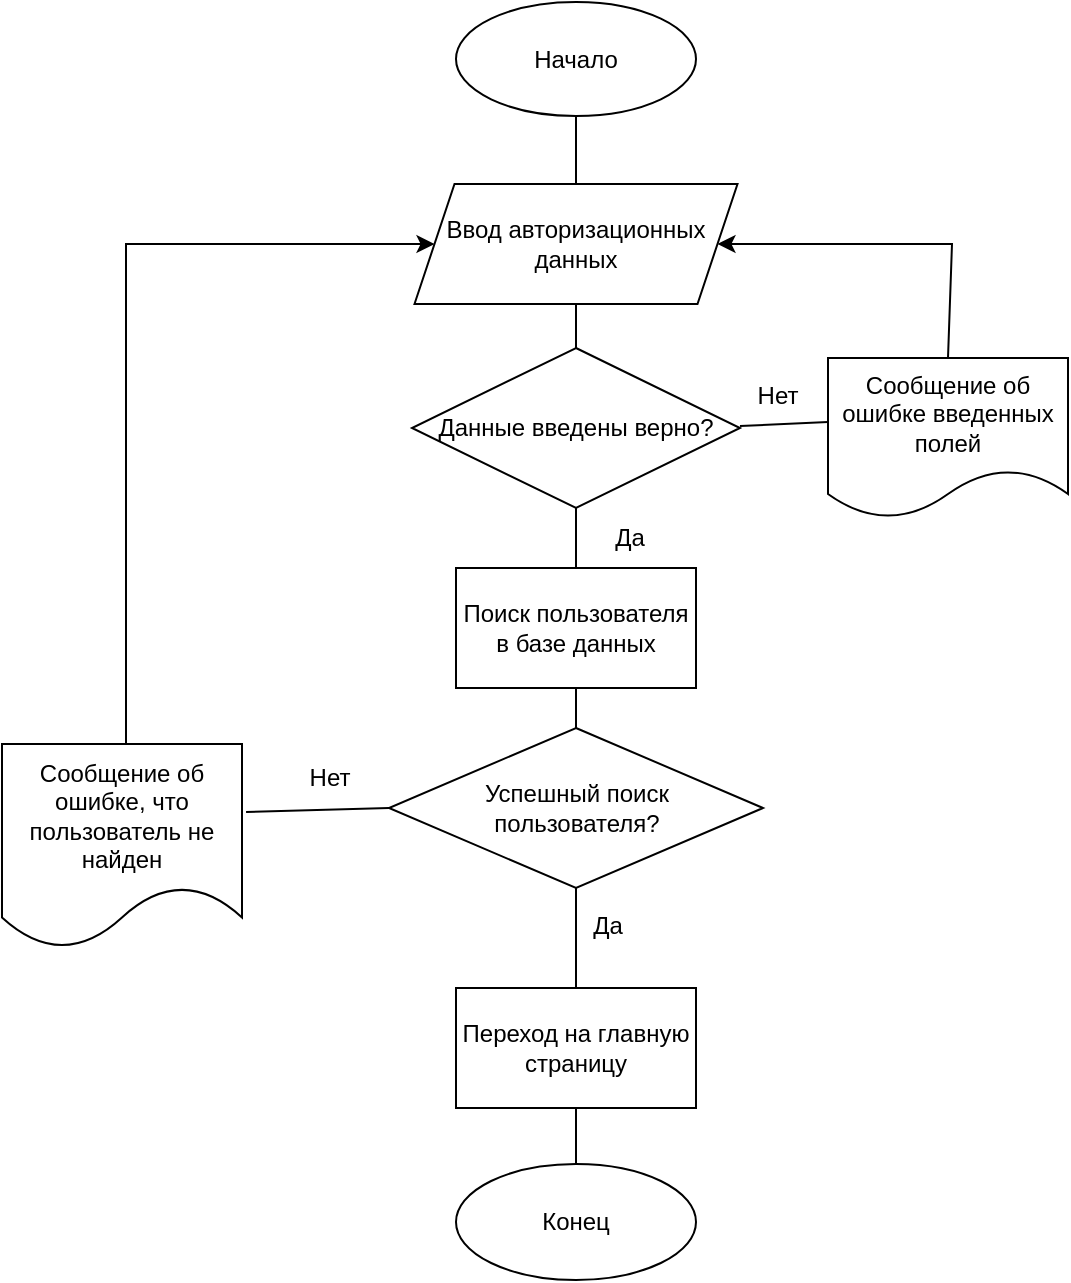 <mxfile version="26.0.4">
  <diagram name="Страница — 1" id="xMsgZ8ebi5JGGLyWMp6b">
    <mxGraphModel dx="1426" dy="791" grid="0" gridSize="10" guides="1" tooltips="1" connect="1" arrows="1" fold="1" page="1" pageScale="1" pageWidth="827" pageHeight="1169" math="0" shadow="0">
      <root>
        <mxCell id="0" />
        <mxCell id="1" parent="0" />
        <mxCell id="I_545scgzFgqfTSDnPXz-1" value="Ввод авторизационных данных" style="shape=parallelogram;perimeter=parallelogramPerimeter;whiteSpace=wrap;html=1;fixedSize=1;" vertex="1" parent="1">
          <mxGeometry x="325.25" y="128" width="161.5" height="60" as="geometry" />
        </mxCell>
        <mxCell id="I_545scgzFgqfTSDnPXz-2" value="Данные введены верно?" style="rhombus;whiteSpace=wrap;html=1;" vertex="1" parent="1">
          <mxGeometry x="324" y="210" width="164" height="80" as="geometry" />
        </mxCell>
        <mxCell id="I_545scgzFgqfTSDnPXz-3" value="Сообщение об ошибке введенных полей" style="shape=document;whiteSpace=wrap;html=1;boundedLbl=1;" vertex="1" parent="1">
          <mxGeometry x="532" y="215" width="120" height="80" as="geometry" />
        </mxCell>
        <mxCell id="I_545scgzFgqfTSDnPXz-4" value="Поиск пользователя в базе данных" style="rounded=0;whiteSpace=wrap;html=1;" vertex="1" parent="1">
          <mxGeometry x="346" y="320" width="120" height="60" as="geometry" />
        </mxCell>
        <mxCell id="I_545scgzFgqfTSDnPXz-5" value="Успешный поиск &lt;br&gt;пользователя?" style="rhombus;whiteSpace=wrap;html=1;" vertex="1" parent="1">
          <mxGeometry x="312.5" y="400" width="187" height="80" as="geometry" />
        </mxCell>
        <mxCell id="I_545scgzFgqfTSDnPXz-6" value="Начало" style="ellipse;whiteSpace=wrap;html=1;" vertex="1" parent="1">
          <mxGeometry x="346" y="37" width="120" height="57" as="geometry" />
        </mxCell>
        <mxCell id="I_545scgzFgqfTSDnPXz-7" value="Конец" style="ellipse;whiteSpace=wrap;html=1;" vertex="1" parent="1">
          <mxGeometry x="346" y="618" width="120" height="58" as="geometry" />
        </mxCell>
        <mxCell id="I_545scgzFgqfTSDnPXz-8" value="" style="endArrow=none;html=1;rounded=0;exitX=0.5;exitY=0;exitDx=0;exitDy=0;entryX=0.5;entryY=1;entryDx=0;entryDy=0;" edge="1" parent="1" source="I_545scgzFgqfTSDnPXz-4" target="I_545scgzFgqfTSDnPXz-2">
          <mxGeometry width="50" height="50" relative="1" as="geometry">
            <mxPoint x="358" y="340" as="sourcePoint" />
            <mxPoint x="406" y="292" as="targetPoint" />
          </mxGeometry>
        </mxCell>
        <mxCell id="I_545scgzFgqfTSDnPXz-9" value="" style="endArrow=none;html=1;rounded=0;entryX=0.5;entryY=1;entryDx=0;entryDy=0;" edge="1" parent="1" target="I_545scgzFgqfTSDnPXz-1">
          <mxGeometry width="50" height="50" relative="1" as="geometry">
            <mxPoint x="406" y="210" as="sourcePoint" />
            <mxPoint x="456" y="160" as="targetPoint" />
          </mxGeometry>
        </mxCell>
        <mxCell id="I_545scgzFgqfTSDnPXz-10" value="" style="endArrow=none;html=1;rounded=0;exitX=0.5;exitY=0;exitDx=0;exitDy=0;entryX=0.5;entryY=1;entryDx=0;entryDy=0;" edge="1" parent="1" source="I_545scgzFgqfTSDnPXz-1" target="I_545scgzFgqfTSDnPXz-6">
          <mxGeometry width="50" height="50" relative="1" as="geometry">
            <mxPoint x="359" y="143" as="sourcePoint" />
            <mxPoint x="409" y="93" as="targetPoint" />
          </mxGeometry>
        </mxCell>
        <mxCell id="I_545scgzFgqfTSDnPXz-11" value="" style="endArrow=none;html=1;rounded=0;exitX=0.5;exitY=1;exitDx=0;exitDy=0;entryX=0.5;entryY=0;entryDx=0;entryDy=0;" edge="1" parent="1" source="I_545scgzFgqfTSDnPXz-4" target="I_545scgzFgqfTSDnPXz-5">
          <mxGeometry width="50" height="50" relative="1" as="geometry">
            <mxPoint x="402" y="391" as="sourcePoint" />
            <mxPoint x="407" y="400" as="targetPoint" />
          </mxGeometry>
        </mxCell>
        <mxCell id="I_545scgzFgqfTSDnPXz-12" value="" style="endArrow=none;html=1;rounded=0;exitX=0.5;exitY=0;exitDx=0;exitDy=0;" edge="1" parent="1" source="I_545scgzFgqfTSDnPXz-20">
          <mxGeometry width="50" height="50" relative="1" as="geometry">
            <mxPoint x="356" y="530" as="sourcePoint" />
            <mxPoint x="406" y="480" as="targetPoint" />
          </mxGeometry>
        </mxCell>
        <mxCell id="I_545scgzFgqfTSDnPXz-13" value="" style="endArrow=none;html=1;rounded=0;" edge="1" parent="1">
          <mxGeometry width="50" height="50" relative="1" as="geometry">
            <mxPoint x="488" y="249" as="sourcePoint" />
            <mxPoint x="532" y="247" as="targetPoint" />
          </mxGeometry>
        </mxCell>
        <mxCell id="I_545scgzFgqfTSDnPXz-14" value="Нет" style="text;html=1;align=center;verticalAlign=middle;whiteSpace=wrap;rounded=0;" vertex="1" parent="1">
          <mxGeometry x="477" y="219" width="60" height="30" as="geometry" />
        </mxCell>
        <mxCell id="I_545scgzFgqfTSDnPXz-15" value="Да" style="text;html=1;align=center;verticalAlign=middle;whiteSpace=wrap;rounded=0;" vertex="1" parent="1">
          <mxGeometry x="403" y="290" width="60" height="30" as="geometry" />
        </mxCell>
        <mxCell id="I_545scgzFgqfTSDnPXz-16" value="Да" style="text;html=1;align=center;verticalAlign=middle;whiteSpace=wrap;rounded=0;" vertex="1" parent="1">
          <mxGeometry x="392" y="484" width="60" height="30" as="geometry" />
        </mxCell>
        <mxCell id="I_545scgzFgqfTSDnPXz-17" value="Нет" style="text;html=1;align=center;verticalAlign=middle;whiteSpace=wrap;rounded=0;" vertex="1" parent="1">
          <mxGeometry x="252.5" y="410" width="60" height="30" as="geometry" />
        </mxCell>
        <mxCell id="I_545scgzFgqfTSDnPXz-19" value="" style="endArrow=classic;html=1;rounded=0;entryX=1;entryY=0.5;entryDx=0;entryDy=0;exitX=0.5;exitY=0;exitDx=0;exitDy=0;" edge="1" parent="1" source="I_545scgzFgqfTSDnPXz-3" target="I_545scgzFgqfTSDnPXz-1">
          <mxGeometry width="50" height="50" relative="1" as="geometry">
            <mxPoint x="597" y="213" as="sourcePoint" />
            <mxPoint x="641" y="166" as="targetPoint" />
            <Array as="points">
              <mxPoint x="594" y="158" />
            </Array>
          </mxGeometry>
        </mxCell>
        <mxCell id="I_545scgzFgqfTSDnPXz-21" value="" style="endArrow=none;html=1;rounded=0;exitX=0.5;exitY=0;exitDx=0;exitDy=0;" edge="1" parent="1" source="I_545scgzFgqfTSDnPXz-7" target="I_545scgzFgqfTSDnPXz-20">
          <mxGeometry width="50" height="50" relative="1" as="geometry">
            <mxPoint x="406" y="618" as="sourcePoint" />
            <mxPoint x="406" y="480" as="targetPoint" />
          </mxGeometry>
        </mxCell>
        <mxCell id="I_545scgzFgqfTSDnPXz-20" value="Переход на главную страницу" style="rounded=0;whiteSpace=wrap;html=1;" vertex="1" parent="1">
          <mxGeometry x="346" y="530" width="120" height="60" as="geometry" />
        </mxCell>
        <mxCell id="I_545scgzFgqfTSDnPXz-22" value="Сообщение об ошибке, что пользователь не найден" style="shape=document;whiteSpace=wrap;html=1;boundedLbl=1;" vertex="1" parent="1">
          <mxGeometry x="119" y="408" width="120" height="102" as="geometry" />
        </mxCell>
        <mxCell id="I_545scgzFgqfTSDnPXz-23" value="" style="endArrow=none;html=1;rounded=0;exitX=1.017;exitY=0.333;exitDx=0;exitDy=0;exitPerimeter=0;entryX=0;entryY=0.5;entryDx=0;entryDy=0;" edge="1" parent="1" source="I_545scgzFgqfTSDnPXz-22" target="I_545scgzFgqfTSDnPXz-5">
          <mxGeometry width="50" height="50" relative="1" as="geometry">
            <mxPoint x="264" y="489" as="sourcePoint" />
            <mxPoint x="320" y="440" as="targetPoint" />
          </mxGeometry>
        </mxCell>
        <mxCell id="I_545scgzFgqfTSDnPXz-24" value="" style="endArrow=classic;html=1;rounded=0;entryX=0;entryY=0.5;entryDx=0;entryDy=0;" edge="1" parent="1" target="I_545scgzFgqfTSDnPXz-1">
          <mxGeometry width="50" height="50" relative="1" as="geometry">
            <mxPoint x="181" y="408" as="sourcePoint" />
            <mxPoint x="231" y="358" as="targetPoint" />
            <Array as="points">
              <mxPoint x="181" y="158" />
            </Array>
          </mxGeometry>
        </mxCell>
      </root>
    </mxGraphModel>
  </diagram>
</mxfile>
